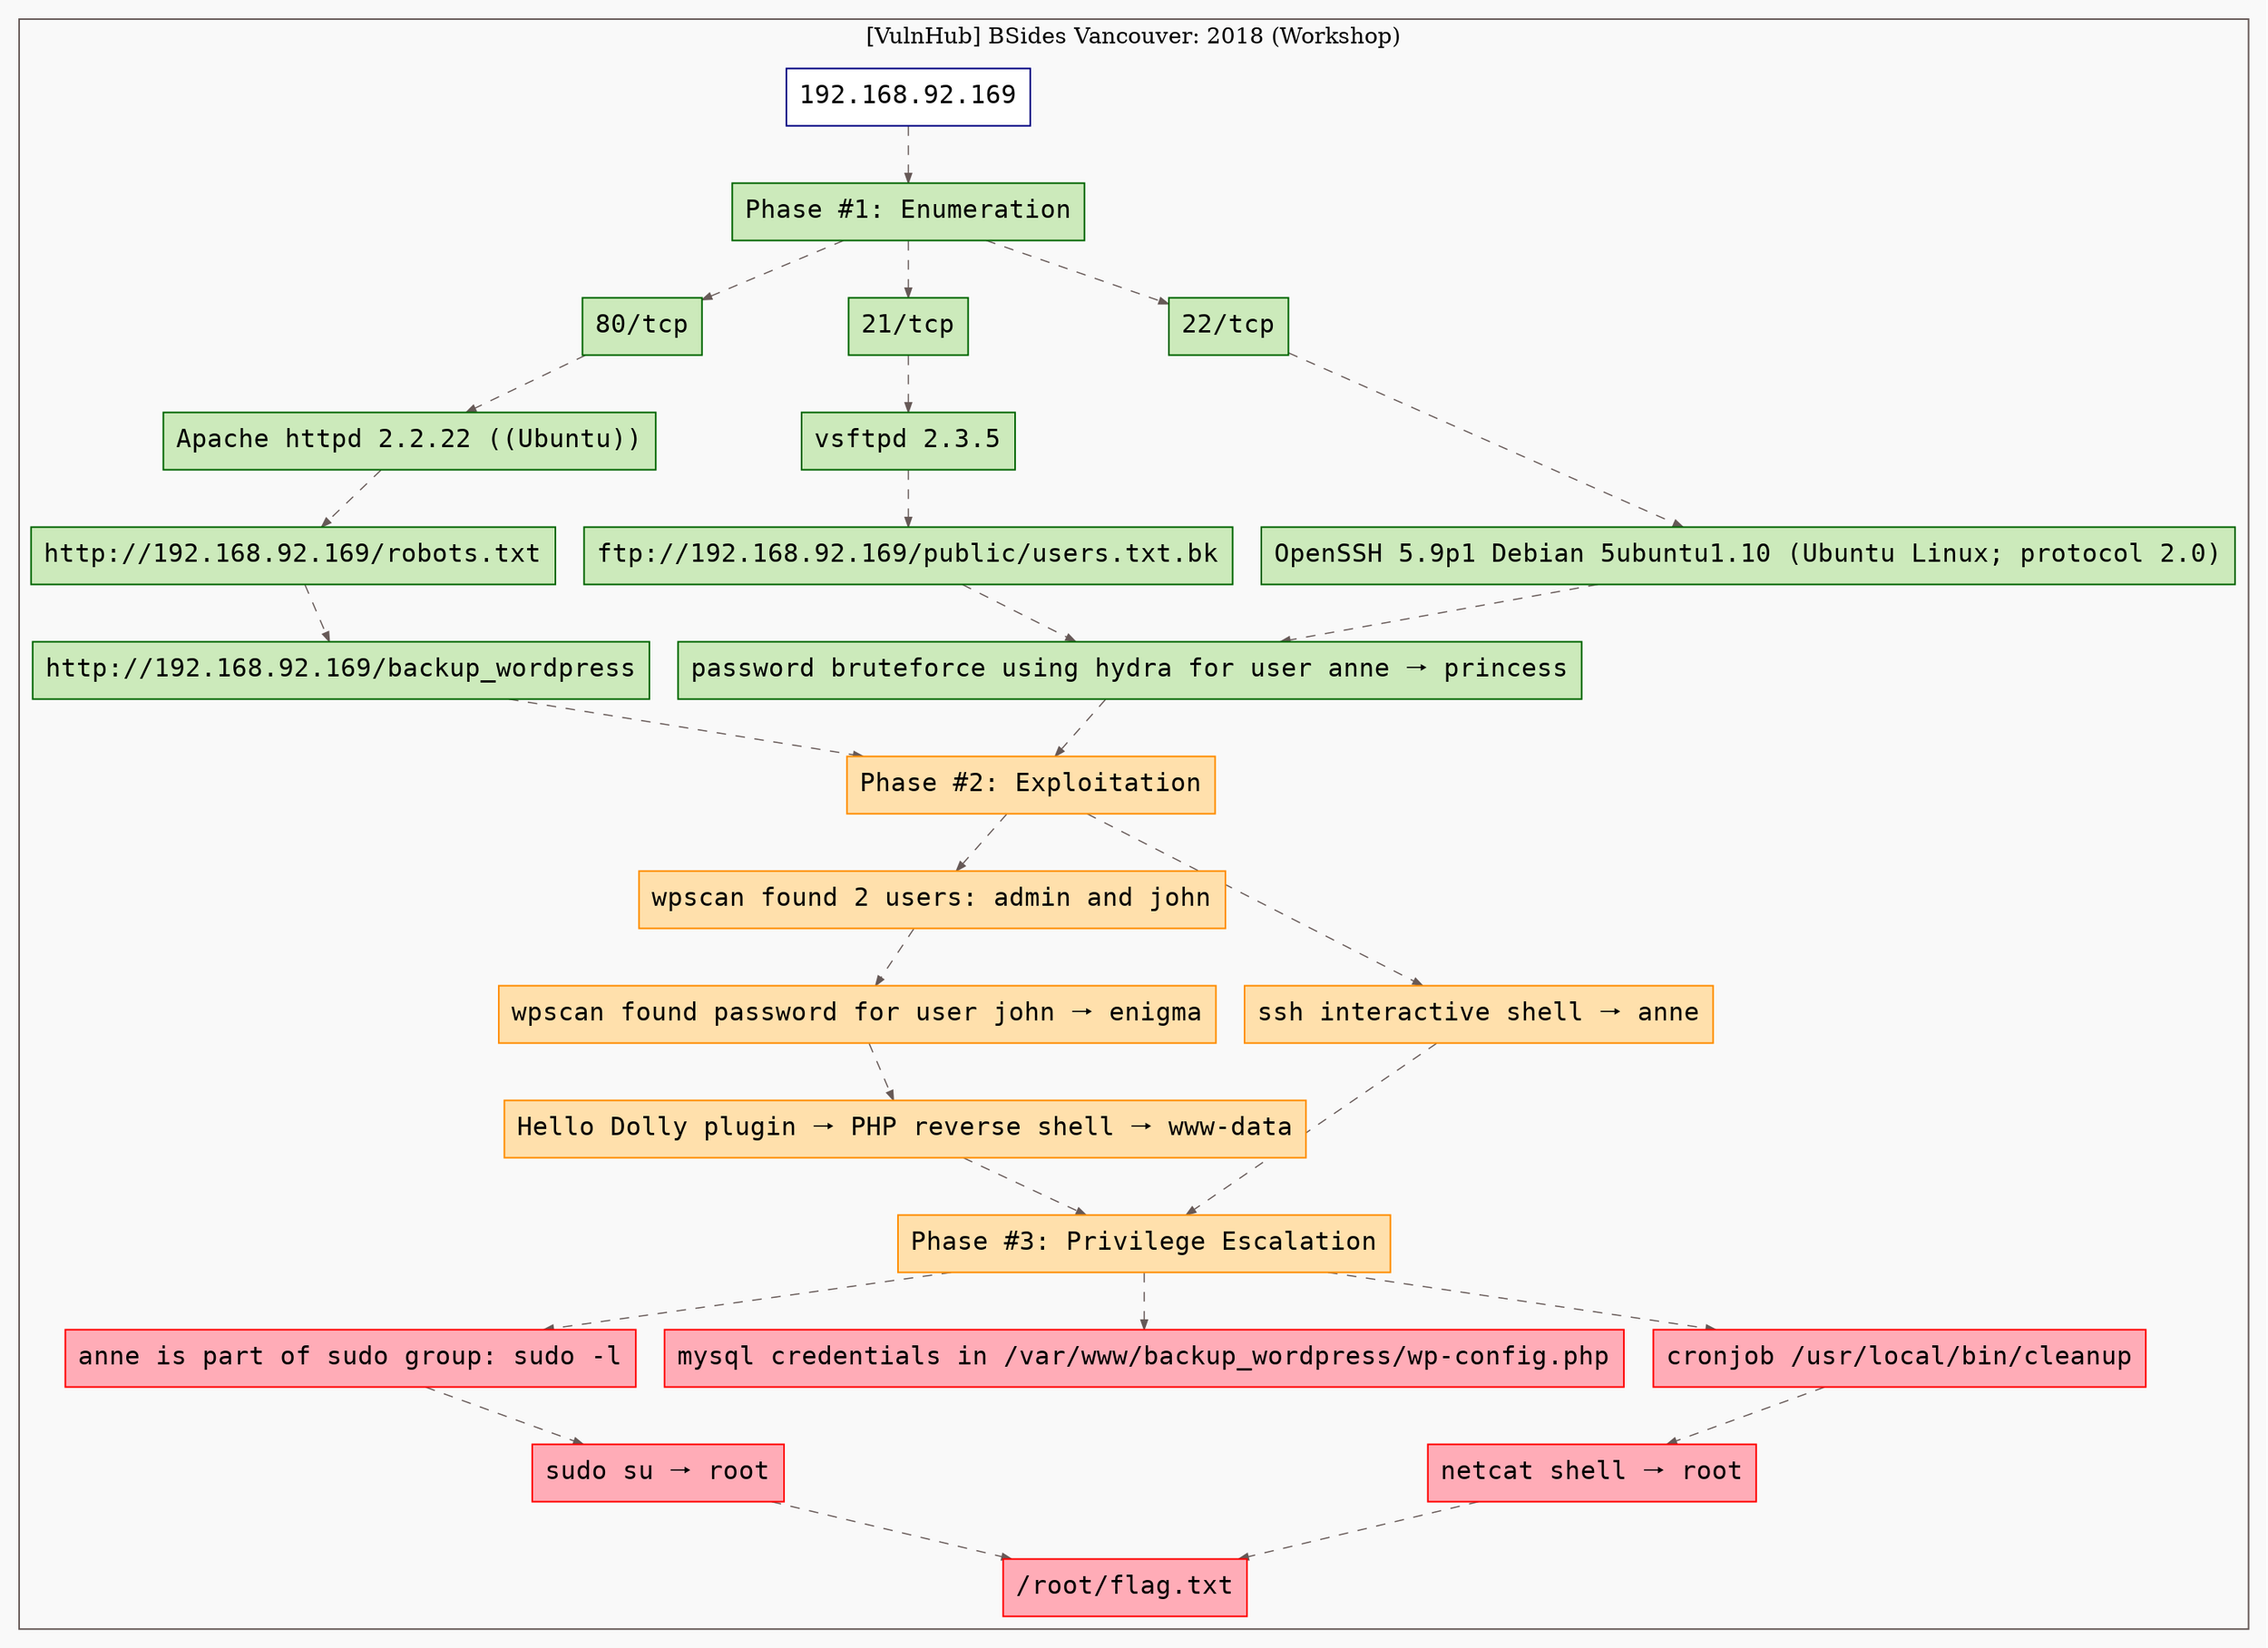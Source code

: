 digraph G {
  #rankdir=LR;
  nodesdictep=1.0; splines="line"; K=0.6; overlap=scale; fixedsize=true; resolution=72; bgcolor="#f9f9f9"; outputorder="edgesfirst";
  node [fontname="courier" fontsize=16 shape=box width=0.25 fillcolor="white" style="filled,solid"];
  edge [style=dashed color="#665957" penwidth=0.75 arrowsize=0.6];

  0[label="192.168.92.169" color="navyblue" fillcolor="#ffffff" tooltip="[VulnHub] BSides Vancouver: 2018 (Workshop)"];
  10[label="Phase #3: Privilege Escalation" color="darkorange" fillcolor="#ffe0ac" tooltip="Phase #2:Exploitation"];
  11[label="anne is part of sudo group: sudo -l" color="red" fillcolor="#ffacb7" tooltip="Phase #3:Privilege Escalation"];
  12[label="sudo su 🠒 root" color="red" fillcolor="#ffacb7" tooltip="Phase #3:Privilege Escalation"];
  13[label="/root/flag.txt" color="red" fillcolor="#ffacb7" tooltip="Phase #3:Privilege Escalation"];
  14[label="80/tcp" color="darkgreen" fillcolor="#cceabb" tooltip="Phase #1:Enumeration"];
  15[label="Apache httpd 2.2.22 ((Ubuntu))" color="darkgreen" fillcolor="#cceabb" tooltip="Phase #1:Enumeration"];
  16[label="http://192.168.92.169/robots.txt" color="darkgreen" fillcolor="#cceabb" tooltip="Phase #1:Enumeration"];
  17[label="http://192.168.92.169/backup_wordpress" color="darkgreen" fillcolor="#cceabb" tooltip="Phase #1:Enumeration"];
  18[label="wpscan found 2 users: admin and john" color="darkorange" fillcolor="#ffe0ac" tooltip="Phase #2:Exploitation"];
  19[label="wpscan found password for user john 🠒 enigma" color="darkorange" fillcolor="#ffe0ac" tooltip="Phase #2:Exploitation"];
  1[label="Phase #1: Enumeration" color="darkgreen" fillcolor="#cceabb" tooltip="Phase #1:Enumeration"];
  20[label="Hello Dolly plugin 🠒 PHP reverse shell 🠒 www-data" color="darkorange" fillcolor="#ffe0ac" tooltip="Phase #2:Exploitation"];
  21[label="mysql credentials in /var/www/backup_wordpress/wp-config.php" color="red" fillcolor="#ffacb7" tooltip="Phase #3:Privilege Escalation"];
  22[label="cronjob /usr/local/bin/cleanup" color="red" fillcolor="#ffacb7" tooltip="Phase #3:Privilege Escalation"];
  23[label="netcat shell 🠒 root" color="red" fillcolor="#ffacb7" tooltip="Phase #3:Privilege Escalation"];
  2[label="21/tcp" color="darkgreen" fillcolor="#cceabb" tooltip="Phase #1:Enumeration"];
  3[label="vsftpd 2.3.5" color="darkgreen" fillcolor="#cceabb" tooltip="Phase #1:Enumeration"];
  4[label="ftp://192.168.92.169/public/users.txt.bk" color="darkgreen" fillcolor="#cceabb" tooltip="Phase #1:Enumeration"];
  5[label="password bruteforce using hydra for user anne 🠒 princess" color="darkgreen" fillcolor="#cceabb" tooltip="Phase #1:Enumeration"];
  6[label="22/tcp" color="darkgreen" fillcolor="#cceabb" tooltip="Phase #1:Enumeration"];
  7[label="OpenSSH 5.9p1 Debian 5ubuntu1.10 (Ubuntu Linux; protocol 2.0)" color="darkgreen" fillcolor="#cceabb" tooltip="Phase #1:Enumeration"];
  8[label="Phase #2: Exploitation" color="darkorange" fillcolor="#ffe0ac" tooltip="Phase #2:Exploitation"];
  9[label="ssh interactive shell 🠒 anne" color="darkorange" fillcolor="#ffe0ac" tooltip="Phase #2:Exploitation"];

  subgraph cluster_0 {
    node [style="filled,solid"];
    label = "[VulnHub] BSides Vancouver: 2018 (Workshop)";
    color = "#665957";
    0 -> 1 [color="#665957"];
    1 -> 14 [color="#665957"];
    1 -> 2 [color="#665957"];
    1 -> 6 [color="#665957"];
    10 -> 11 [color="#665957"];
    10 -> 21 [color="#665957"];
    10 -> 22 [color="#665957"];
    11 -> 12 [color="#665957"];
    12 -> 13 [color="#665957"];
    14 -> 15 [color="#665957"];
    15 -> 16 [color="#665957"];
    16 -> 17 [color="#665957"];
    17 -> 8 [color="#665957"];
    18 -> 19 [color="#665957"];
    19 -> 20 [color="#665957"];
    2 -> 3 [color="#665957"];
    20 -> 10 [color="#665957"];
    22 -> 23 [color="#665957"];
    23 -> 13 [color="#665957"];
    3 -> 4 [color="#665957"];
    4 -> 5 [color="#665957"];
    5 -> 8 [color="#665957"];
    6 -> 7 [color="#665957"];
    7 -> 5 [color="#665957"];
    8 -> 18 [color="#665957"];
    8 -> 9 [color="#665957"];
    9 -> 10 [color="#665957"];
  }
}
